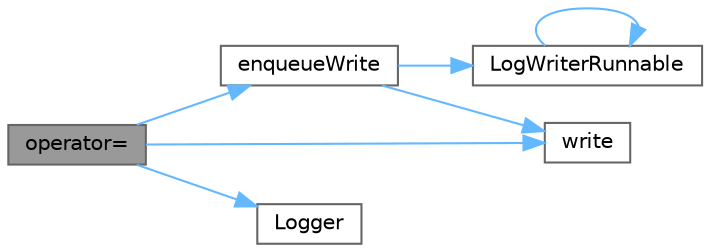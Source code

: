 digraph "operator="
{
 // LATEX_PDF_SIZE
  bgcolor="transparent";
  edge [fontname=Helvetica,fontsize=10,labelfontname=Helvetica,labelfontsize=10];
  node [fontname=Helvetica,fontsize=10,shape=box,height=0.2,width=0.4];
  rankdir="LR";
  Node1 [id="Node000001",label="operator=",height=0.2,width=0.4,color="gray40", fillcolor="grey60", style="filled", fontcolor="black",tooltip=" "];
  Node1 -> Node2 [id="edge1_Node000001_Node000002",color="steelblue1",style="solid",tooltip=" "];
  Node2 [id="Node000002",label="enqueueWrite",height=0.2,width=0.4,color="grey40", fillcolor="white", style="filled",URL="$class_qs_logging_1_1_logger.html#afbaaae69412bee67954e7b5026b97f8b",tooltip="directs the message to the task queue or writes it directly"];
  Node2 -> Node3 [id="edge2_Node000002_Node000003",color="steelblue1",style="solid",tooltip=" "];
  Node3 [id="Node000003",label="LogWriterRunnable",height=0.2,width=0.4,color="grey40", fillcolor="white", style="filled",URL="$class_qs_logging_1_1_logger.html#a27d33fe348fa48f5be163ad876cdb699",tooltip=" "];
  Node3 -> Node3 [id="edge3_Node000003_Node000003",color="steelblue1",style="solid",tooltip=" "];
  Node2 -> Node4 [id="edge4_Node000002_Node000004",color="steelblue1",style="solid",tooltip=" "];
  Node4 [id="Node000004",label="write",height=0.2,width=0.4,color="grey40", fillcolor="white", style="filled",URL="$class_qs_logging_1_1_logger.html#a4203871c59d5d5988d11d8315eb64390",tooltip="Sends the message to all the destinations."];
  Node1 -> Node5 [id="edge5_Node000001_Node000005",color="steelblue1",style="solid",tooltip=" "];
  Node5 [id="Node000005",label="Logger",height=0.2,width=0.4,color="grey40", fillcolor="white", style="filled",URL="$class_qs_logging_1_1_logger.html#a4fac0c9f6ee2dce6abd726264b9195f7",tooltip=" "];
  Node1 -> Node4 [id="edge6_Node000001_Node000004",color="steelblue1",style="solid",tooltip=" "];
}
